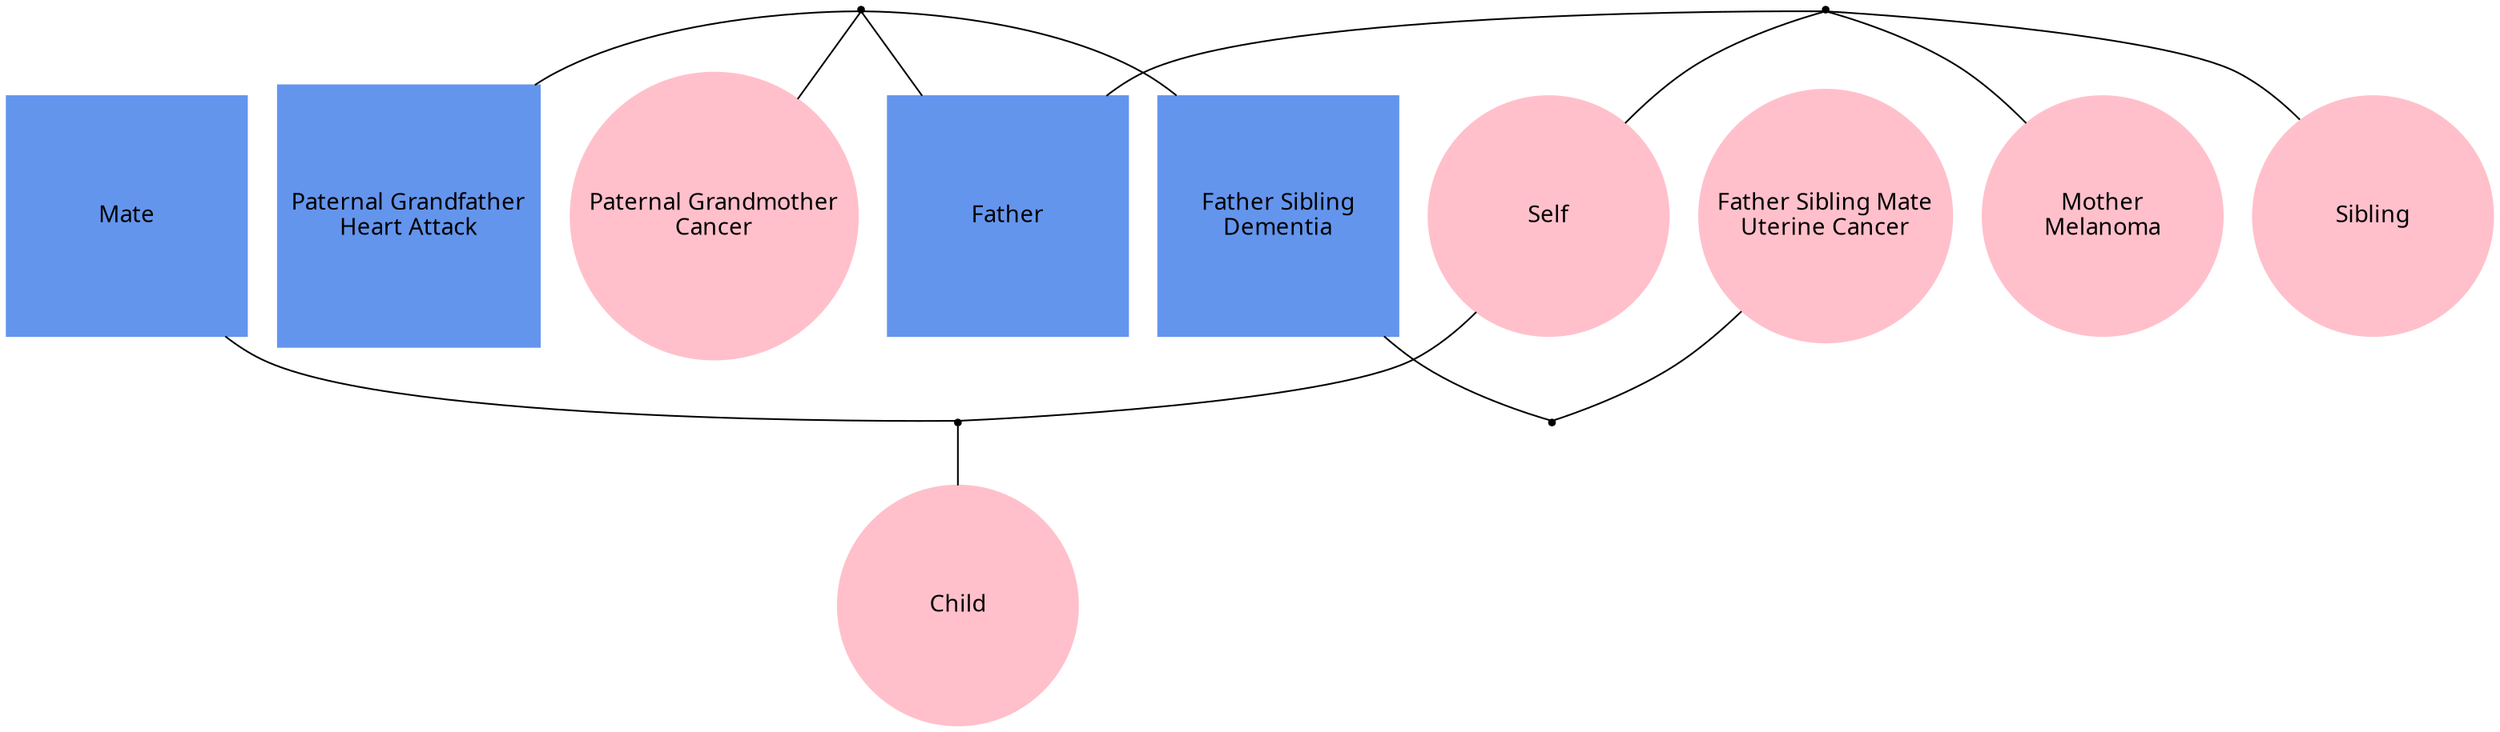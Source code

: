 
graph f4 {
ordering=out;

"Self" [fontname="helvetica:bold", width=2, shape=oval, style=filled, regular=1, color="pink"];
"Mate" [fontname="helvetica:bold", width=2, shape=box, style=filled, regular=1, color="cornflowerblue"];
"Child" [fontname="helvetica:bold", width=2, shape=oval, style=filled, regular=1, color="pink"];
"Sibling" [fontname="helvetica:bold", width=2, shape=oval, style=filled, regular=1, color="pink"];
"Mother\nMelanoma" [fontname="helvetica:bold", width=2, shape=oval, style=filled, regular=1, color="pink"];
"Father" [fontname="helvetica:bold", width=2, shape=box, style=filled, regular=1, color="cornflowerblue"];
"Father Sibling\nDementia" [fontname="helvetica:bold", width=2, shape=box, style=filled, regular=1, color="cornflowerblue"];
"Father Sibling Mate\nUterine Cancer" [fontname="helvetica:bold", width=2, shape=oval, style=filled, regular=1, color="pink"];
"Paternal Grandmother\nCancer" [fontname="helvetica:bold", width=2, shape=oval, style=filled, regular=1, color="pink"];
"Paternal Grandfather\nHeart Attack" [fontname="helvetica:bold", width=2, shape=box, style=filled, regular=1, color="cornflowerblue"];

"mate+self" [shape=point];
"father+mother" [shape=point];
"fathersibling+fathersiblingmate" [shape=point];
"paternalgrandfather+paternalgrandmother" [shape=point];

"Mate" -- "mate+self" -- "Self";
"Father" -- "father+mother" -- "Mother\nMelanoma";
"Father Sibling\nDementia" -- "fathersibling+fathersiblingmate" -- "Father Sibling Mate\nUterine Cancer";
"Paternal Grandfather\nHeart Attack" -- "paternalgrandfather+paternalgrandmother" -- "Paternal Grandmother\nCancer";

"father+mother" -- "Self";
"mate+self" -- "Child";
"father+mother" -- "Sibling";
"paternalgrandfather+paternalgrandmother" -- "Father";
"paternalgrandfather+paternalgrandmother" -- "Father Sibling\nDementia";

{rank=same; "Paternal Grandmother\nCancer" "Paternal Grandfather\nHeart Attack"}
{rank=same; "Mother\nMelanoma" "Father" "Father Sibling\nDementia" "Father Sibling Mate\nUterine Cancer"}
{rank=same; "Self" "Mate" "Sibling"}
{rank=same; "Child"}
}
    
